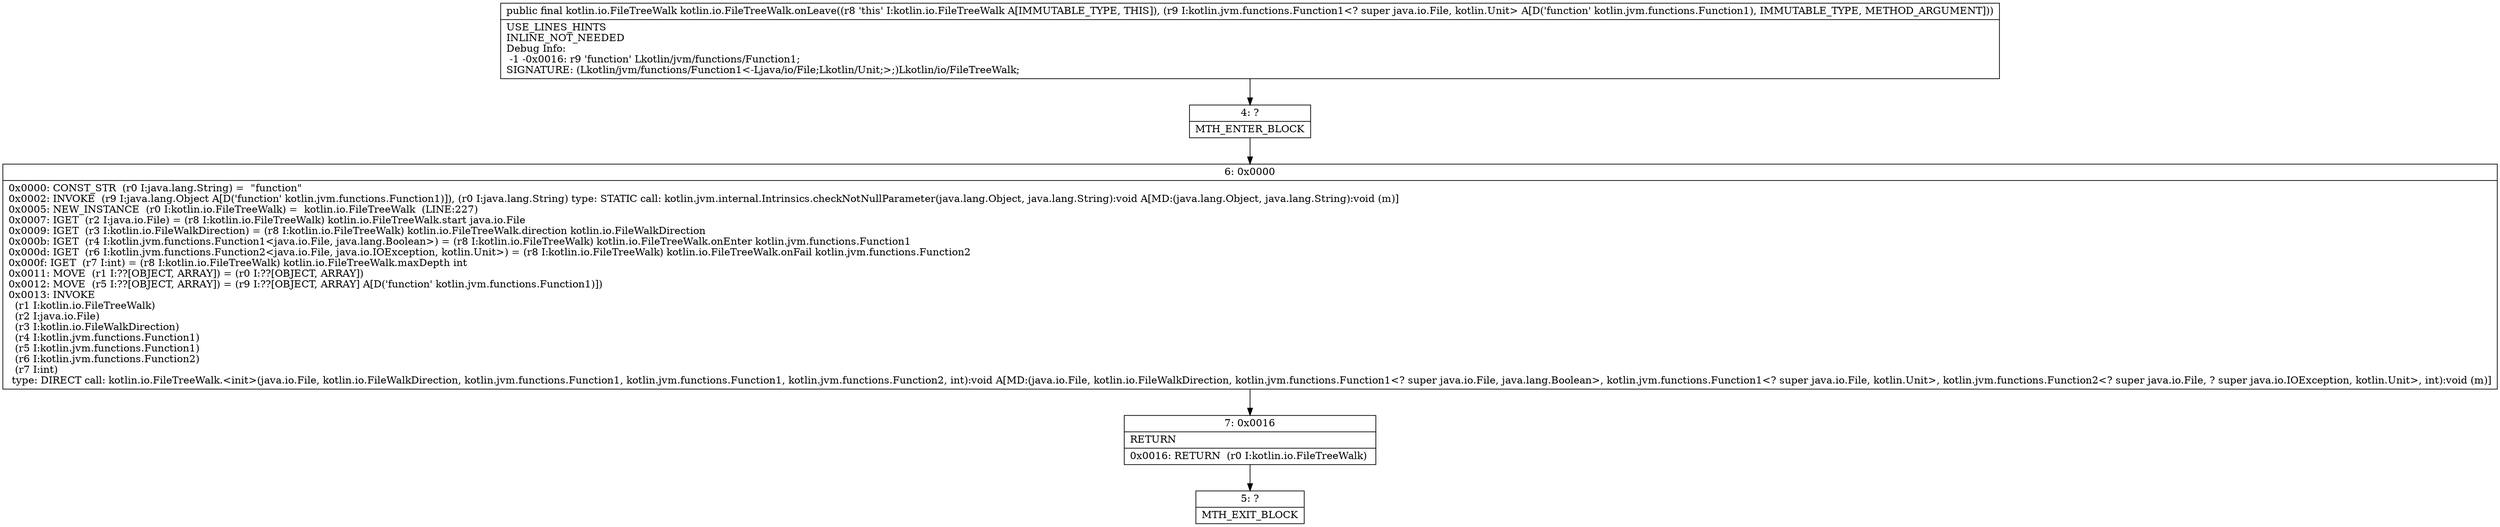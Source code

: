 digraph "CFG forkotlin.io.FileTreeWalk.onLeave(Lkotlin\/jvm\/functions\/Function1;)Lkotlin\/io\/FileTreeWalk;" {
Node_4 [shape=record,label="{4\:\ ?|MTH_ENTER_BLOCK\l}"];
Node_6 [shape=record,label="{6\:\ 0x0000|0x0000: CONST_STR  (r0 I:java.lang.String) =  \"function\" \l0x0002: INVOKE  (r9 I:java.lang.Object A[D('function' kotlin.jvm.functions.Function1)]), (r0 I:java.lang.String) type: STATIC call: kotlin.jvm.internal.Intrinsics.checkNotNullParameter(java.lang.Object, java.lang.String):void A[MD:(java.lang.Object, java.lang.String):void (m)]\l0x0005: NEW_INSTANCE  (r0 I:kotlin.io.FileTreeWalk) =  kotlin.io.FileTreeWalk  (LINE:227)\l0x0007: IGET  (r2 I:java.io.File) = (r8 I:kotlin.io.FileTreeWalk) kotlin.io.FileTreeWalk.start java.io.File \l0x0009: IGET  (r3 I:kotlin.io.FileWalkDirection) = (r8 I:kotlin.io.FileTreeWalk) kotlin.io.FileTreeWalk.direction kotlin.io.FileWalkDirection \l0x000b: IGET  (r4 I:kotlin.jvm.functions.Function1\<java.io.File, java.lang.Boolean\>) = (r8 I:kotlin.io.FileTreeWalk) kotlin.io.FileTreeWalk.onEnter kotlin.jvm.functions.Function1 \l0x000d: IGET  (r6 I:kotlin.jvm.functions.Function2\<java.io.File, java.io.IOException, kotlin.Unit\>) = (r8 I:kotlin.io.FileTreeWalk) kotlin.io.FileTreeWalk.onFail kotlin.jvm.functions.Function2 \l0x000f: IGET  (r7 I:int) = (r8 I:kotlin.io.FileTreeWalk) kotlin.io.FileTreeWalk.maxDepth int \l0x0011: MOVE  (r1 I:??[OBJECT, ARRAY]) = (r0 I:??[OBJECT, ARRAY]) \l0x0012: MOVE  (r5 I:??[OBJECT, ARRAY]) = (r9 I:??[OBJECT, ARRAY] A[D('function' kotlin.jvm.functions.Function1)]) \l0x0013: INVOKE  \l  (r1 I:kotlin.io.FileTreeWalk)\l  (r2 I:java.io.File)\l  (r3 I:kotlin.io.FileWalkDirection)\l  (r4 I:kotlin.jvm.functions.Function1)\l  (r5 I:kotlin.jvm.functions.Function1)\l  (r6 I:kotlin.jvm.functions.Function2)\l  (r7 I:int)\l type: DIRECT call: kotlin.io.FileTreeWalk.\<init\>(java.io.File, kotlin.io.FileWalkDirection, kotlin.jvm.functions.Function1, kotlin.jvm.functions.Function1, kotlin.jvm.functions.Function2, int):void A[MD:(java.io.File, kotlin.io.FileWalkDirection, kotlin.jvm.functions.Function1\<? super java.io.File, java.lang.Boolean\>, kotlin.jvm.functions.Function1\<? super java.io.File, kotlin.Unit\>, kotlin.jvm.functions.Function2\<? super java.io.File, ? super java.io.IOException, kotlin.Unit\>, int):void (m)]\l}"];
Node_7 [shape=record,label="{7\:\ 0x0016|RETURN\l|0x0016: RETURN  (r0 I:kotlin.io.FileTreeWalk) \l}"];
Node_5 [shape=record,label="{5\:\ ?|MTH_EXIT_BLOCK\l}"];
MethodNode[shape=record,label="{public final kotlin.io.FileTreeWalk kotlin.io.FileTreeWalk.onLeave((r8 'this' I:kotlin.io.FileTreeWalk A[IMMUTABLE_TYPE, THIS]), (r9 I:kotlin.jvm.functions.Function1\<? super java.io.File, kotlin.Unit\> A[D('function' kotlin.jvm.functions.Function1), IMMUTABLE_TYPE, METHOD_ARGUMENT]))  | USE_LINES_HINTS\lINLINE_NOT_NEEDED\lDebug Info:\l  \-1 \-0x0016: r9 'function' Lkotlin\/jvm\/functions\/Function1;\lSIGNATURE: (Lkotlin\/jvm\/functions\/Function1\<\-Ljava\/io\/File;Lkotlin\/Unit;\>;)Lkotlin\/io\/FileTreeWalk;\l}"];
MethodNode -> Node_4;Node_4 -> Node_6;
Node_6 -> Node_7;
Node_7 -> Node_5;
}

